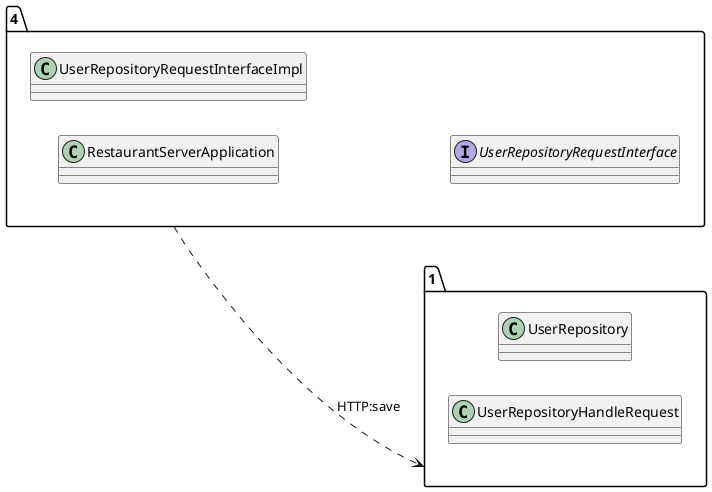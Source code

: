 @startuml 
allow_mixing
left to right direction
package "4"{
class RestaurantServerApplication
class UserRepositoryRequestInterfaceImpl
interface UserRepositoryRequestInterface

}
package "1"{
class UserRepository
class UserRepositoryHandleRequest

}
"4" ..> "1":HTTP:save
@enduml